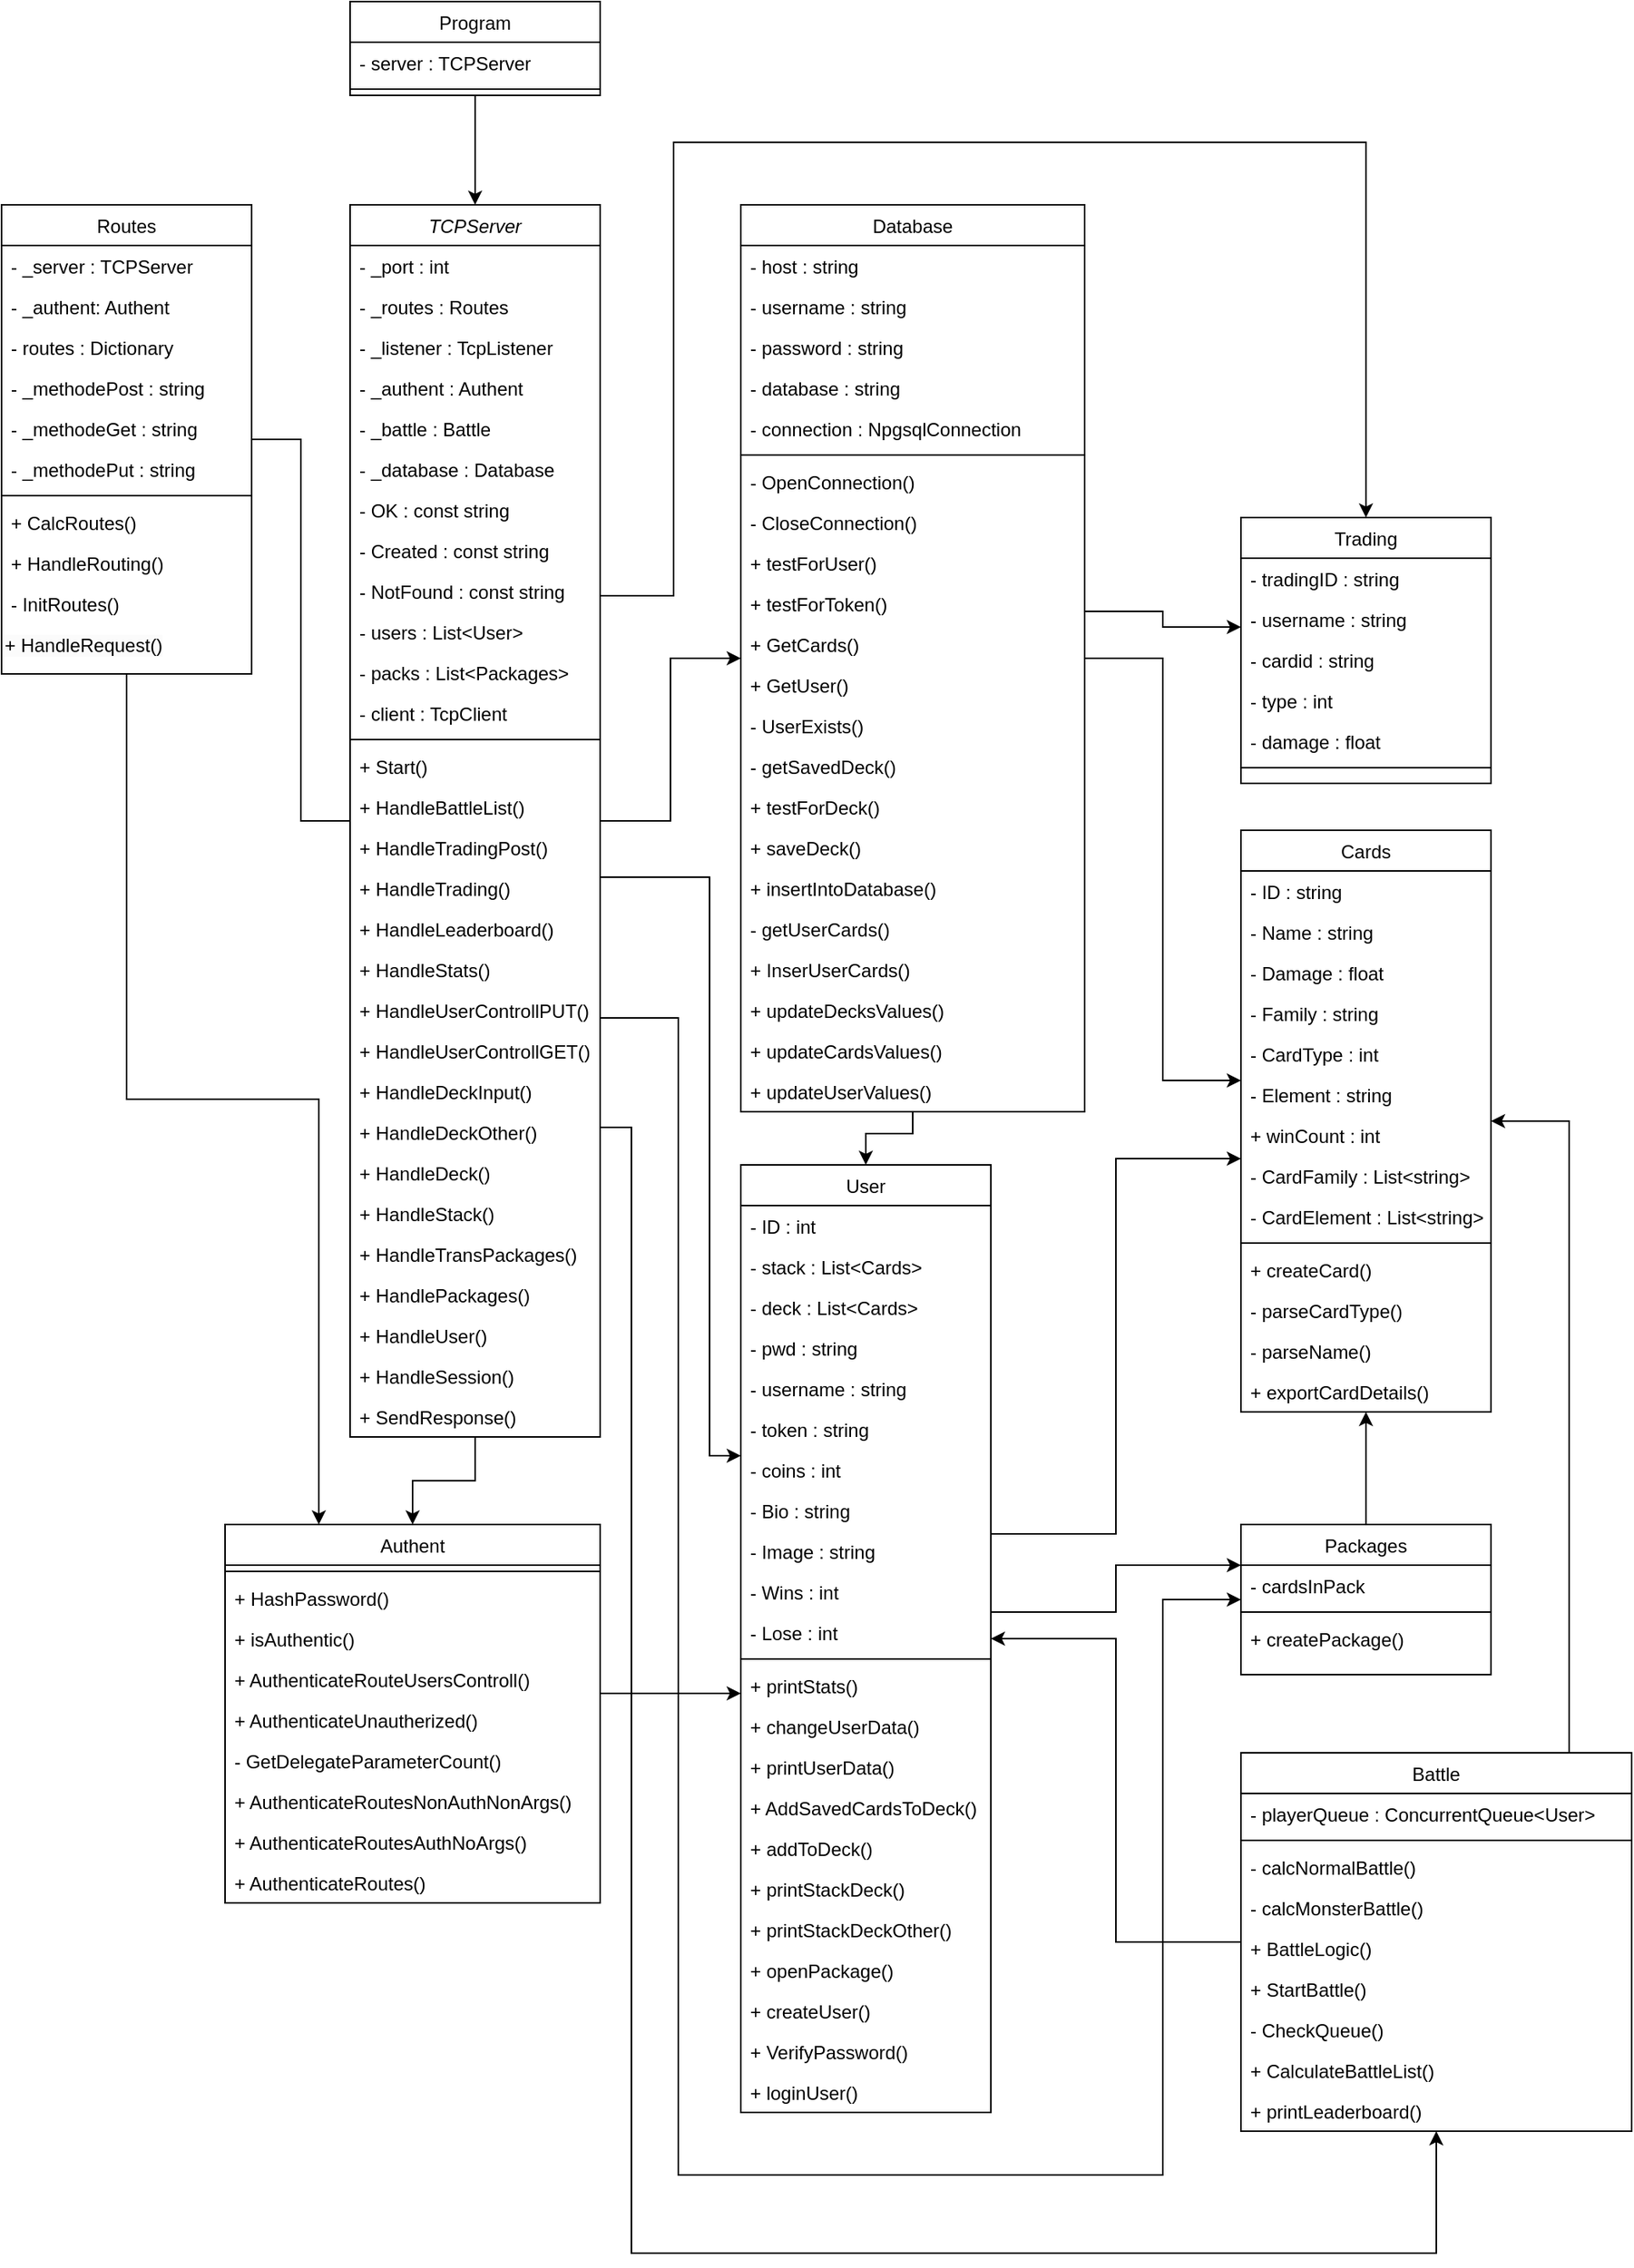 <mxfile version="26.0.2">
  <diagram id="C5RBs43oDa-KdzZeNtuy" name="Page-1">
    <mxGraphModel dx="3434" dy="2525" grid="1" gridSize="10" guides="1" tooltips="1" connect="1" arrows="1" fold="1" page="1" pageScale="1" pageWidth="827" pageHeight="1169" math="0" shadow="0">
      <root>
        <mxCell id="WIyWlLk6GJQsqaUBKTNV-0" />
        <mxCell id="WIyWlLk6GJQsqaUBKTNV-1" parent="WIyWlLk6GJQsqaUBKTNV-0" />
        <mxCell id="J3RrBeZ7_eBFPpMDahiW-67" style="edgeStyle=orthogonalEdgeStyle;rounded=0;orthogonalLoop=1;jettySize=auto;html=1;" parent="WIyWlLk6GJQsqaUBKTNV-1" source="zkfFHV4jXpPFQw0GAbJ--0" target="J3RrBeZ7_eBFPpMDahiW-22" edge="1">
          <mxGeometry relative="1" as="geometry" />
        </mxCell>
        <mxCell id="J3RrBeZ7_eBFPpMDahiW-125" style="edgeStyle=orthogonalEdgeStyle;rounded=0;orthogonalLoop=1;jettySize=auto;html=1;" parent="WIyWlLk6GJQsqaUBKTNV-1" source="zkfFHV4jXpPFQw0GAbJ--0" target="J3RrBeZ7_eBFPpMDahiW-115" edge="1">
          <mxGeometry relative="1" as="geometry">
            <Array as="points">
              <mxPoint x="-367" y="-490" />
              <mxPoint x="-367" y="250" />
              <mxPoint x="-57" y="250" />
              <mxPoint x="-57" y="-118" />
            </Array>
          </mxGeometry>
        </mxCell>
        <mxCell id="J3RrBeZ7_eBFPpMDahiW-143" style="edgeStyle=orthogonalEdgeStyle;rounded=0;orthogonalLoop=1;jettySize=auto;html=1;" parent="WIyWlLk6GJQsqaUBKTNV-1" source="zkfFHV4jXpPFQw0GAbJ--0" target="J3RrBeZ7_eBFPpMDahiW-127" edge="1">
          <mxGeometry relative="1" as="geometry">
            <Array as="points">
              <mxPoint x="-397" y="-420" />
              <mxPoint x="-397" y="300" />
              <mxPoint x="118" y="300" />
            </Array>
          </mxGeometry>
        </mxCell>
        <mxCell id="J3RrBeZ7_eBFPpMDahiW-154" style="edgeStyle=orthogonalEdgeStyle;rounded=0;orthogonalLoop=1;jettySize=auto;html=1;entryX=0.5;entryY=0;entryDx=0;entryDy=0;" parent="WIyWlLk6GJQsqaUBKTNV-1" source="zkfFHV4jXpPFQw0GAbJ--0" target="J3RrBeZ7_eBFPpMDahiW-144" edge="1">
          <mxGeometry relative="1" as="geometry" />
        </mxCell>
        <mxCell id="WHBdJiWYXZlNGAsGnoE_-18" style="edgeStyle=orthogonalEdgeStyle;rounded=0;orthogonalLoop=1;jettySize=auto;html=1;" edge="1" parent="WIyWlLk6GJQsqaUBKTNV-1" source="zkfFHV4jXpPFQw0GAbJ--0" target="WHBdJiWYXZlNGAsGnoE_-0">
          <mxGeometry relative="1" as="geometry">
            <Array as="points">
              <mxPoint x="-370" y="-760" />
              <mxPoint x="-370" y="-1050" />
              <mxPoint x="73" y="-1050" />
            </Array>
          </mxGeometry>
        </mxCell>
        <mxCell id="zkfFHV4jXpPFQw0GAbJ--0" value="TCPServer" style="swimlane;fontStyle=2;align=center;verticalAlign=top;childLayout=stackLayout;horizontal=1;startSize=26;horizontalStack=0;resizeParent=1;resizeLast=0;collapsible=1;marginBottom=0;rounded=0;shadow=0;strokeWidth=1;" parent="WIyWlLk6GJQsqaUBKTNV-1" vertex="1">
          <mxGeometry x="-577" y="-1010" width="160" height="788" as="geometry">
            <mxRectangle x="230" y="140" width="160" height="26" as="alternateBounds" />
          </mxGeometry>
        </mxCell>
        <mxCell id="zkfFHV4jXpPFQw0GAbJ--1" value="- _port : int" style="text;align=left;verticalAlign=top;spacingLeft=4;spacingRight=4;overflow=hidden;rotatable=0;points=[[0,0.5],[1,0.5]];portConstraint=eastwest;" parent="zkfFHV4jXpPFQw0GAbJ--0" vertex="1">
          <mxGeometry y="26" width="160" height="26" as="geometry" />
        </mxCell>
        <mxCell id="zkfFHV4jXpPFQw0GAbJ--2" value="- _routes : Routes" style="text;align=left;verticalAlign=top;spacingLeft=4;spacingRight=4;overflow=hidden;rotatable=0;points=[[0,0.5],[1,0.5]];portConstraint=eastwest;rounded=0;shadow=0;html=0;" parent="zkfFHV4jXpPFQw0GAbJ--0" vertex="1">
          <mxGeometry y="52" width="160" height="26" as="geometry" />
        </mxCell>
        <mxCell id="zkfFHV4jXpPFQw0GAbJ--3" value="- _listener : TcpListener" style="text;align=left;verticalAlign=top;spacingLeft=4;spacingRight=4;overflow=hidden;rotatable=0;points=[[0,0.5],[1,0.5]];portConstraint=eastwest;rounded=0;shadow=0;html=0;" parent="zkfFHV4jXpPFQw0GAbJ--0" vertex="1">
          <mxGeometry y="78" width="160" height="26" as="geometry" />
        </mxCell>
        <mxCell id="J3RrBeZ7_eBFPpMDahiW-0" value="- _authent : Authent" style="text;align=left;verticalAlign=top;spacingLeft=4;spacingRight=4;overflow=hidden;rotatable=0;points=[[0,0.5],[1,0.5]];portConstraint=eastwest;rounded=0;shadow=0;html=0;" parent="zkfFHV4jXpPFQw0GAbJ--0" vertex="1">
          <mxGeometry y="104" width="160" height="26" as="geometry" />
        </mxCell>
        <mxCell id="J3RrBeZ7_eBFPpMDahiW-2" value="- _battle : Battle" style="text;align=left;verticalAlign=top;spacingLeft=4;spacingRight=4;overflow=hidden;rotatable=0;points=[[0,0.5],[1,0.5]];portConstraint=eastwest;rounded=0;shadow=0;html=0;" parent="zkfFHV4jXpPFQw0GAbJ--0" vertex="1">
          <mxGeometry y="130" width="160" height="26" as="geometry" />
        </mxCell>
        <mxCell id="J3RrBeZ7_eBFPpMDahiW-1" value="- _database : Database" style="text;align=left;verticalAlign=top;spacingLeft=4;spacingRight=4;overflow=hidden;rotatable=0;points=[[0,0.5],[1,0.5]];portConstraint=eastwest;rounded=0;shadow=0;html=0;" parent="zkfFHV4jXpPFQw0GAbJ--0" vertex="1">
          <mxGeometry y="156" width="160" height="26" as="geometry" />
        </mxCell>
        <mxCell id="J3RrBeZ7_eBFPpMDahiW-5" value="- OK : const string" style="text;align=left;verticalAlign=top;spacingLeft=4;spacingRight=4;overflow=hidden;rotatable=0;points=[[0,0.5],[1,0.5]];portConstraint=eastwest;rounded=0;shadow=0;html=0;" parent="zkfFHV4jXpPFQw0GAbJ--0" vertex="1">
          <mxGeometry y="182" width="160" height="26" as="geometry" />
        </mxCell>
        <mxCell id="J3RrBeZ7_eBFPpMDahiW-4" value="- Created : const string" style="text;align=left;verticalAlign=top;spacingLeft=4;spacingRight=4;overflow=hidden;rotatable=0;points=[[0,0.5],[1,0.5]];portConstraint=eastwest;rounded=0;shadow=0;html=0;" parent="zkfFHV4jXpPFQw0GAbJ--0" vertex="1">
          <mxGeometry y="208" width="160" height="26" as="geometry" />
        </mxCell>
        <mxCell id="J3RrBeZ7_eBFPpMDahiW-77" value="- NotFound : const string" style="text;align=left;verticalAlign=top;spacingLeft=4;spacingRight=4;overflow=hidden;rotatable=0;points=[[0,0.5],[1,0.5]];portConstraint=eastwest;rounded=0;shadow=0;html=0;" parent="zkfFHV4jXpPFQw0GAbJ--0" vertex="1">
          <mxGeometry y="234" width="160" height="26" as="geometry" />
        </mxCell>
        <mxCell id="J3RrBeZ7_eBFPpMDahiW-78" value="- users : List&lt;User&gt;" style="text;align=left;verticalAlign=top;spacingLeft=4;spacingRight=4;overflow=hidden;rotatable=0;points=[[0,0.5],[1,0.5]];portConstraint=eastwest;rounded=0;shadow=0;html=0;" parent="zkfFHV4jXpPFQw0GAbJ--0" vertex="1">
          <mxGeometry y="260" width="160" height="26" as="geometry" />
        </mxCell>
        <mxCell id="J3RrBeZ7_eBFPpMDahiW-79" value="- packs : List&lt;Packages&gt; " style="text;align=left;verticalAlign=top;spacingLeft=4;spacingRight=4;overflow=hidden;rotatable=0;points=[[0,0.5],[1,0.5]];portConstraint=eastwest;rounded=0;shadow=0;html=0;" parent="zkfFHV4jXpPFQw0GAbJ--0" vertex="1">
          <mxGeometry y="286" width="160" height="26" as="geometry" />
        </mxCell>
        <mxCell id="J3RrBeZ7_eBFPpMDahiW-3" value="- client : TcpClient" style="text;align=left;verticalAlign=top;spacingLeft=4;spacingRight=4;overflow=hidden;rotatable=0;points=[[0,0.5],[1,0.5]];portConstraint=eastwest;rounded=0;shadow=0;html=0;" parent="zkfFHV4jXpPFQw0GAbJ--0" vertex="1">
          <mxGeometry y="312" width="160" height="26" as="geometry" />
        </mxCell>
        <mxCell id="zkfFHV4jXpPFQw0GAbJ--4" value="" style="line;html=1;strokeWidth=1;align=left;verticalAlign=middle;spacingTop=-1;spacingLeft=3;spacingRight=3;rotatable=0;labelPosition=right;points=[];portConstraint=eastwest;" parent="zkfFHV4jXpPFQw0GAbJ--0" vertex="1">
          <mxGeometry y="338" width="160" height="8" as="geometry" />
        </mxCell>
        <mxCell id="J3RrBeZ7_eBFPpMDahiW-12" value="+ Start()" style="text;align=left;verticalAlign=top;spacingLeft=4;spacingRight=4;overflow=hidden;rotatable=0;points=[[0,0.5],[1,0.5]];portConstraint=eastwest;" parent="zkfFHV4jXpPFQw0GAbJ--0" vertex="1">
          <mxGeometry y="346" width="160" height="26" as="geometry" />
        </mxCell>
        <mxCell id="J3RrBeZ7_eBFPpMDahiW-11" value="+ HandleBattleList()" style="text;align=left;verticalAlign=top;spacingLeft=4;spacingRight=4;overflow=hidden;rotatable=0;points=[[0,0.5],[1,0.5]];portConstraint=eastwest;" parent="zkfFHV4jXpPFQw0GAbJ--0" vertex="1">
          <mxGeometry y="372" width="160" height="26" as="geometry" />
        </mxCell>
        <mxCell id="J3RrBeZ7_eBFPpMDahiW-10" value="+ HandleTradingPost()" style="text;align=left;verticalAlign=top;spacingLeft=4;spacingRight=4;overflow=hidden;rotatable=0;points=[[0,0.5],[1,0.5]];portConstraint=eastwest;" parent="zkfFHV4jXpPFQw0GAbJ--0" vertex="1">
          <mxGeometry y="398" width="160" height="26" as="geometry" />
        </mxCell>
        <mxCell id="J3RrBeZ7_eBFPpMDahiW-9" value="+ HandleTrading()" style="text;align=left;verticalAlign=top;spacingLeft=4;spacingRight=4;overflow=hidden;rotatable=0;points=[[0,0.5],[1,0.5]];portConstraint=eastwest;" parent="zkfFHV4jXpPFQw0GAbJ--0" vertex="1">
          <mxGeometry y="424" width="160" height="26" as="geometry" />
        </mxCell>
        <mxCell id="J3RrBeZ7_eBFPpMDahiW-8" value="+ HandleLeaderboard()" style="text;align=left;verticalAlign=top;spacingLeft=4;spacingRight=4;overflow=hidden;rotatable=0;points=[[0,0.5],[1,0.5]];portConstraint=eastwest;" parent="zkfFHV4jXpPFQw0GAbJ--0" vertex="1">
          <mxGeometry y="450" width="160" height="26" as="geometry" />
        </mxCell>
        <mxCell id="J3RrBeZ7_eBFPpMDahiW-7" value="+ HandleStats()" style="text;align=left;verticalAlign=top;spacingLeft=4;spacingRight=4;overflow=hidden;rotatable=0;points=[[0,0.5],[1,0.5]];portConstraint=eastwest;" parent="zkfFHV4jXpPFQw0GAbJ--0" vertex="1">
          <mxGeometry y="476" width="160" height="26" as="geometry" />
        </mxCell>
        <mxCell id="J3RrBeZ7_eBFPpMDahiW-6" value="+ HandleUserControllPUT()" style="text;align=left;verticalAlign=top;spacingLeft=4;spacingRight=4;overflow=hidden;rotatable=0;points=[[0,0.5],[1,0.5]];portConstraint=eastwest;" parent="zkfFHV4jXpPFQw0GAbJ--0" vertex="1">
          <mxGeometry y="502" width="160" height="26" as="geometry" />
        </mxCell>
        <mxCell id="zkfFHV4jXpPFQw0GAbJ--5" value="+ HandleUserControllGET()" style="text;align=left;verticalAlign=top;spacingLeft=4;spacingRight=4;overflow=hidden;rotatable=0;points=[[0,0.5],[1,0.5]];portConstraint=eastwest;" parent="zkfFHV4jXpPFQw0GAbJ--0" vertex="1">
          <mxGeometry y="528" width="160" height="26" as="geometry" />
        </mxCell>
        <mxCell id="J3RrBeZ7_eBFPpMDahiW-20" value="+ HandleDeckInput()" style="text;align=left;verticalAlign=top;spacingLeft=4;spacingRight=4;overflow=hidden;rotatable=0;points=[[0,0.5],[1,0.5]];portConstraint=eastwest;" parent="zkfFHV4jXpPFQw0GAbJ--0" vertex="1">
          <mxGeometry y="554" width="160" height="26" as="geometry" />
        </mxCell>
        <mxCell id="J3RrBeZ7_eBFPpMDahiW-19" value="+ HandleDeckOther()" style="text;align=left;verticalAlign=top;spacingLeft=4;spacingRight=4;overflow=hidden;rotatable=0;points=[[0,0.5],[1,0.5]];portConstraint=eastwest;" parent="zkfFHV4jXpPFQw0GAbJ--0" vertex="1">
          <mxGeometry y="580" width="160" height="26" as="geometry" />
        </mxCell>
        <mxCell id="J3RrBeZ7_eBFPpMDahiW-18" value="+ HandleDeck()" style="text;align=left;verticalAlign=top;spacingLeft=4;spacingRight=4;overflow=hidden;rotatable=0;points=[[0,0.5],[1,0.5]];portConstraint=eastwest;" parent="zkfFHV4jXpPFQw0GAbJ--0" vertex="1">
          <mxGeometry y="606" width="160" height="26" as="geometry" />
        </mxCell>
        <mxCell id="J3RrBeZ7_eBFPpMDahiW-17" value="+ HandleStack()" style="text;align=left;verticalAlign=top;spacingLeft=4;spacingRight=4;overflow=hidden;rotatable=0;points=[[0,0.5],[1,0.5]];portConstraint=eastwest;" parent="zkfFHV4jXpPFQw0GAbJ--0" vertex="1">
          <mxGeometry y="632" width="160" height="26" as="geometry" />
        </mxCell>
        <mxCell id="J3RrBeZ7_eBFPpMDahiW-16" value="+ HandleTransPackages()" style="text;align=left;verticalAlign=top;spacingLeft=4;spacingRight=4;overflow=hidden;rotatable=0;points=[[0,0.5],[1,0.5]];portConstraint=eastwest;" parent="zkfFHV4jXpPFQw0GAbJ--0" vertex="1">
          <mxGeometry y="658" width="160" height="26" as="geometry" />
        </mxCell>
        <mxCell id="J3RrBeZ7_eBFPpMDahiW-15" value="+ HandlePackages()" style="text;align=left;verticalAlign=top;spacingLeft=4;spacingRight=4;overflow=hidden;rotatable=0;points=[[0,0.5],[1,0.5]];portConstraint=eastwest;" parent="zkfFHV4jXpPFQw0GAbJ--0" vertex="1">
          <mxGeometry y="684" width="160" height="26" as="geometry" />
        </mxCell>
        <mxCell id="J3RrBeZ7_eBFPpMDahiW-14" value="+ HandleUser()" style="text;align=left;verticalAlign=top;spacingLeft=4;spacingRight=4;overflow=hidden;rotatable=0;points=[[0,0.5],[1,0.5]];portConstraint=eastwest;" parent="zkfFHV4jXpPFQw0GAbJ--0" vertex="1">
          <mxGeometry y="710" width="160" height="26" as="geometry" />
        </mxCell>
        <mxCell id="J3RrBeZ7_eBFPpMDahiW-21" value="+ HandleSession()" style="text;align=left;verticalAlign=top;spacingLeft=4;spacingRight=4;overflow=hidden;rotatable=0;points=[[0,0.5],[1,0.5]];portConstraint=eastwest;" parent="zkfFHV4jXpPFQw0GAbJ--0" vertex="1">
          <mxGeometry y="736" width="160" height="26" as="geometry" />
        </mxCell>
        <mxCell id="J3RrBeZ7_eBFPpMDahiW-13" value="+ SendResponse()" style="text;align=left;verticalAlign=top;spacingLeft=4;spacingRight=4;overflow=hidden;rotatable=0;points=[[0,0.5],[1,0.5]];portConstraint=eastwest;" parent="zkfFHV4jXpPFQw0GAbJ--0" vertex="1">
          <mxGeometry y="762" width="160" height="26" as="geometry" />
        </mxCell>
        <mxCell id="J3RrBeZ7_eBFPpMDahiW-178" style="edgeStyle=orthogonalEdgeStyle;rounded=0;orthogonalLoop=1;jettySize=auto;html=1;entryX=0.5;entryY=0;entryDx=0;entryDy=0;" parent="WIyWlLk6GJQsqaUBKTNV-1" source="zkfFHV4jXpPFQw0GAbJ--17" target="zkfFHV4jXpPFQw0GAbJ--0" edge="1">
          <mxGeometry relative="1" as="geometry" />
        </mxCell>
        <mxCell id="zkfFHV4jXpPFQw0GAbJ--17" value="Program" style="swimlane;fontStyle=0;align=center;verticalAlign=top;childLayout=stackLayout;horizontal=1;startSize=26;horizontalStack=0;resizeParent=1;resizeLast=0;collapsible=1;marginBottom=0;rounded=0;shadow=0;strokeWidth=1;" parent="WIyWlLk6GJQsqaUBKTNV-1" vertex="1">
          <mxGeometry x="-577" y="-1140" width="160" height="60" as="geometry">
            <mxRectangle x="550" y="140" width="160" height="26" as="alternateBounds" />
          </mxGeometry>
        </mxCell>
        <mxCell id="zkfFHV4jXpPFQw0GAbJ--21" value="- server : TCPServer" style="text;align=left;verticalAlign=top;spacingLeft=4;spacingRight=4;overflow=hidden;rotatable=0;points=[[0,0.5],[1,0.5]];portConstraint=eastwest;rounded=0;shadow=0;html=0;" parent="zkfFHV4jXpPFQw0GAbJ--17" vertex="1">
          <mxGeometry y="26" width="160" height="26" as="geometry" />
        </mxCell>
        <mxCell id="zkfFHV4jXpPFQw0GAbJ--23" value="" style="line;html=1;strokeWidth=1;align=left;verticalAlign=middle;spacingTop=-1;spacingLeft=3;spacingRight=3;rotatable=0;labelPosition=right;points=[];portConstraint=eastwest;" parent="zkfFHV4jXpPFQw0GAbJ--17" vertex="1">
          <mxGeometry y="52" width="160" height="8" as="geometry" />
        </mxCell>
        <mxCell id="J3RrBeZ7_eBFPpMDahiW-113" style="edgeStyle=orthogonalEdgeStyle;rounded=0;orthogonalLoop=1;jettySize=auto;html=1;" parent="WIyWlLk6GJQsqaUBKTNV-1" source="J3RrBeZ7_eBFPpMDahiW-22" target="J3RrBeZ7_eBFPpMDahiW-98" edge="1">
          <mxGeometry relative="1" as="geometry">
            <Array as="points">
              <mxPoint x="-57" y="-720" />
              <mxPoint x="-57" y="-450" />
            </Array>
          </mxGeometry>
        </mxCell>
        <mxCell id="WHBdJiWYXZlNGAsGnoE_-17" style="edgeStyle=orthogonalEdgeStyle;rounded=0;orthogonalLoop=1;jettySize=auto;html=1;" edge="1" parent="WIyWlLk6GJQsqaUBKTNV-1" source="J3RrBeZ7_eBFPpMDahiW-22" target="WHBdJiWYXZlNGAsGnoE_-0">
          <mxGeometry relative="1" as="geometry">
            <Array as="points">
              <mxPoint x="-57" y="-750" />
              <mxPoint x="-57" y="-740" />
            </Array>
          </mxGeometry>
        </mxCell>
        <mxCell id="J3RrBeZ7_eBFPpMDahiW-22" value="Database" style="swimlane;fontStyle=0;align=center;verticalAlign=top;childLayout=stackLayout;horizontal=1;startSize=26;horizontalStack=0;resizeParent=1;resizeLast=0;collapsible=1;marginBottom=0;rounded=0;shadow=0;strokeWidth=1;" parent="WIyWlLk6GJQsqaUBKTNV-1" vertex="1">
          <mxGeometry x="-327" y="-1010" width="220" height="580" as="geometry">
            <mxRectangle x="550" y="140" width="160" height="26" as="alternateBounds" />
          </mxGeometry>
        </mxCell>
        <mxCell id="J3RrBeZ7_eBFPpMDahiW-23" value="- host : string" style="text;align=left;verticalAlign=top;spacingLeft=4;spacingRight=4;overflow=hidden;rotatable=0;points=[[0,0.5],[1,0.5]];portConstraint=eastwest;" parent="J3RrBeZ7_eBFPpMDahiW-22" vertex="1">
          <mxGeometry y="26" width="220" height="26" as="geometry" />
        </mxCell>
        <mxCell id="J3RrBeZ7_eBFPpMDahiW-24" value="- username : string" style="text;align=left;verticalAlign=top;spacingLeft=4;spacingRight=4;overflow=hidden;rotatable=0;points=[[0,0.5],[1,0.5]];portConstraint=eastwest;rounded=0;shadow=0;html=0;" parent="J3RrBeZ7_eBFPpMDahiW-22" vertex="1">
          <mxGeometry y="52" width="220" height="26" as="geometry" />
        </mxCell>
        <mxCell id="J3RrBeZ7_eBFPpMDahiW-25" value="- password : string" style="text;align=left;verticalAlign=top;spacingLeft=4;spacingRight=4;overflow=hidden;rotatable=0;points=[[0,0.5],[1,0.5]];portConstraint=eastwest;rounded=0;shadow=0;html=0;" parent="J3RrBeZ7_eBFPpMDahiW-22" vertex="1">
          <mxGeometry y="78" width="220" height="26" as="geometry" />
        </mxCell>
        <mxCell id="J3RrBeZ7_eBFPpMDahiW-26" value="- database : string" style="text;align=left;verticalAlign=top;spacingLeft=4;spacingRight=4;overflow=hidden;rotatable=0;points=[[0,0.5],[1,0.5]];portConstraint=eastwest;rounded=0;shadow=0;html=0;" parent="J3RrBeZ7_eBFPpMDahiW-22" vertex="1">
          <mxGeometry y="104" width="220" height="26" as="geometry" />
        </mxCell>
        <mxCell id="J3RrBeZ7_eBFPpMDahiW-27" value="- connection : NpgsqlConnection" style="text;align=left;verticalAlign=top;spacingLeft=4;spacingRight=4;overflow=hidden;rotatable=0;points=[[0,0.5],[1,0.5]];portConstraint=eastwest;rounded=0;shadow=0;html=0;" parent="J3RrBeZ7_eBFPpMDahiW-22" vertex="1">
          <mxGeometry y="130" width="220" height="26" as="geometry" />
        </mxCell>
        <mxCell id="J3RrBeZ7_eBFPpMDahiW-28" value="" style="line;html=1;strokeWidth=1;align=left;verticalAlign=middle;spacingTop=-1;spacingLeft=3;spacingRight=3;rotatable=0;labelPosition=right;points=[];portConstraint=eastwest;" parent="J3RrBeZ7_eBFPpMDahiW-22" vertex="1">
          <mxGeometry y="156" width="220" height="8" as="geometry" />
        </mxCell>
        <mxCell id="J3RrBeZ7_eBFPpMDahiW-29" value="- OpenConnection()" style="text;align=left;verticalAlign=top;spacingLeft=4;spacingRight=4;overflow=hidden;rotatable=0;points=[[0,0.5],[1,0.5]];portConstraint=eastwest;" parent="J3RrBeZ7_eBFPpMDahiW-22" vertex="1">
          <mxGeometry y="164" width="220" height="26" as="geometry" />
        </mxCell>
        <mxCell id="J3RrBeZ7_eBFPpMDahiW-33" value="- CloseConnection()" style="text;align=left;verticalAlign=top;spacingLeft=4;spacingRight=4;overflow=hidden;rotatable=0;points=[[0,0.5],[1,0.5]];portConstraint=eastwest;" parent="J3RrBeZ7_eBFPpMDahiW-22" vertex="1">
          <mxGeometry y="190" width="220" height="26" as="geometry" />
        </mxCell>
        <mxCell id="J3RrBeZ7_eBFPpMDahiW-32" value="+ testForUser()" style="text;align=left;verticalAlign=top;spacingLeft=4;spacingRight=4;overflow=hidden;rotatable=0;points=[[0,0.5],[1,0.5]];portConstraint=eastwest;" parent="J3RrBeZ7_eBFPpMDahiW-22" vertex="1">
          <mxGeometry y="216" width="220" height="26" as="geometry" />
        </mxCell>
        <mxCell id="J3RrBeZ7_eBFPpMDahiW-35" value="+ testForToken()" style="text;align=left;verticalAlign=top;spacingLeft=4;spacingRight=4;overflow=hidden;rotatable=0;points=[[0,0.5],[1,0.5]];portConstraint=eastwest;" parent="J3RrBeZ7_eBFPpMDahiW-22" vertex="1">
          <mxGeometry y="242" width="220" height="26" as="geometry" />
        </mxCell>
        <mxCell id="J3RrBeZ7_eBFPpMDahiW-34" value="+ GetCards()" style="text;align=left;verticalAlign=top;spacingLeft=4;spacingRight=4;overflow=hidden;rotatable=0;points=[[0,0.5],[1,0.5]];portConstraint=eastwest;" parent="J3RrBeZ7_eBFPpMDahiW-22" vertex="1">
          <mxGeometry y="268" width="220" height="26" as="geometry" />
        </mxCell>
        <mxCell id="J3RrBeZ7_eBFPpMDahiW-37" value="+ GetUser()" style="text;align=left;verticalAlign=top;spacingLeft=4;spacingRight=4;overflow=hidden;rotatable=0;points=[[0,0.5],[1,0.5]];portConstraint=eastwest;" parent="J3RrBeZ7_eBFPpMDahiW-22" vertex="1">
          <mxGeometry y="294" width="220" height="26" as="geometry" />
        </mxCell>
        <mxCell id="J3RrBeZ7_eBFPpMDahiW-36" value="- UserExists()" style="text;align=left;verticalAlign=top;spacingLeft=4;spacingRight=4;overflow=hidden;rotatable=0;points=[[0,0.5],[1,0.5]];portConstraint=eastwest;" parent="J3RrBeZ7_eBFPpMDahiW-22" vertex="1">
          <mxGeometry y="320" width="220" height="26" as="geometry" />
        </mxCell>
        <mxCell id="J3RrBeZ7_eBFPpMDahiW-39" value="- getSavedDeck()" style="text;align=left;verticalAlign=top;spacingLeft=4;spacingRight=4;overflow=hidden;rotatable=0;points=[[0,0.5],[1,0.5]];portConstraint=eastwest;" parent="J3RrBeZ7_eBFPpMDahiW-22" vertex="1">
          <mxGeometry y="346" width="220" height="26" as="geometry" />
        </mxCell>
        <mxCell id="J3RrBeZ7_eBFPpMDahiW-38" value="+ testForDeck()" style="text;align=left;verticalAlign=top;spacingLeft=4;spacingRight=4;overflow=hidden;rotatable=0;points=[[0,0.5],[1,0.5]];portConstraint=eastwest;" parent="J3RrBeZ7_eBFPpMDahiW-22" vertex="1">
          <mxGeometry y="372" width="220" height="26" as="geometry" />
        </mxCell>
        <mxCell id="J3RrBeZ7_eBFPpMDahiW-41" value="+ saveDeck()" style="text;align=left;verticalAlign=top;spacingLeft=4;spacingRight=4;overflow=hidden;rotatable=0;points=[[0,0.5],[1,0.5]];portConstraint=eastwest;" parent="J3RrBeZ7_eBFPpMDahiW-22" vertex="1">
          <mxGeometry y="398" width="220" height="26" as="geometry" />
        </mxCell>
        <mxCell id="J3RrBeZ7_eBFPpMDahiW-40" value="+ insertIntoDatabase()" style="text;align=left;verticalAlign=top;spacingLeft=4;spacingRight=4;overflow=hidden;rotatable=0;points=[[0,0.5],[1,0.5]];portConstraint=eastwest;" parent="J3RrBeZ7_eBFPpMDahiW-22" vertex="1">
          <mxGeometry y="424" width="220" height="26" as="geometry" />
        </mxCell>
        <mxCell id="J3RrBeZ7_eBFPpMDahiW-43" value="- getUserCards()" style="text;align=left;verticalAlign=top;spacingLeft=4;spacingRight=4;overflow=hidden;rotatable=0;points=[[0,0.5],[1,0.5]];portConstraint=eastwest;" parent="J3RrBeZ7_eBFPpMDahiW-22" vertex="1">
          <mxGeometry y="450" width="220" height="26" as="geometry" />
        </mxCell>
        <mxCell id="J3RrBeZ7_eBFPpMDahiW-42" value="+ InserUserCards()" style="text;align=left;verticalAlign=top;spacingLeft=4;spacingRight=4;overflow=hidden;rotatable=0;points=[[0,0.5],[1,0.5]];portConstraint=eastwest;" parent="J3RrBeZ7_eBFPpMDahiW-22" vertex="1">
          <mxGeometry y="476" width="220" height="26" as="geometry" />
        </mxCell>
        <mxCell id="J3RrBeZ7_eBFPpMDahiW-65" value="+ updateDecksValues()" style="text;align=left;verticalAlign=top;spacingLeft=4;spacingRight=4;overflow=hidden;rotatable=0;points=[[0,0.5],[1,0.5]];portConstraint=eastwest;" parent="J3RrBeZ7_eBFPpMDahiW-22" vertex="1">
          <mxGeometry y="502" width="220" height="26" as="geometry" />
        </mxCell>
        <mxCell id="J3RrBeZ7_eBFPpMDahiW-66" value="+ updateCardsValues()" style="text;align=left;verticalAlign=top;spacingLeft=4;spacingRight=4;overflow=hidden;rotatable=0;points=[[0,0.5],[1,0.5]];portConstraint=eastwest;" parent="J3RrBeZ7_eBFPpMDahiW-22" vertex="1">
          <mxGeometry y="528" width="220" height="26" as="geometry" />
        </mxCell>
        <mxCell id="J3RrBeZ7_eBFPpMDahiW-30" value="+ updateUserValues()" style="text;align=left;verticalAlign=top;spacingLeft=4;spacingRight=4;overflow=hidden;rotatable=0;points=[[0,0.5],[1,0.5]];portConstraint=eastwest;" parent="J3RrBeZ7_eBFPpMDahiW-22" vertex="1">
          <mxGeometry y="554" width="220" height="26" as="geometry" />
        </mxCell>
        <mxCell id="J3RrBeZ7_eBFPpMDahiW-87" style="edgeStyle=orthogonalEdgeStyle;rounded=0;orthogonalLoop=1;jettySize=auto;html=1;startArrow=classic;startFill=1;endArrow=none;endFill=0;" parent="WIyWlLk6GJQsqaUBKTNV-1" source="J3RrBeZ7_eBFPpMDahiW-68" target="J3RrBeZ7_eBFPpMDahiW-22" edge="1">
          <mxGeometry relative="1" as="geometry" />
        </mxCell>
        <mxCell id="J3RrBeZ7_eBFPpMDahiW-88" style="edgeStyle=orthogonalEdgeStyle;rounded=0;orthogonalLoop=1;jettySize=auto;html=1;endArrow=none;endFill=0;startArrow=classic;startFill=1;" parent="WIyWlLk6GJQsqaUBKTNV-1" source="J3RrBeZ7_eBFPpMDahiW-68" target="zkfFHV4jXpPFQw0GAbJ--0" edge="1">
          <mxGeometry relative="1" as="geometry">
            <Array as="points">
              <mxPoint x="-347" y="-210" />
              <mxPoint x="-347" y="-580" />
            </Array>
          </mxGeometry>
        </mxCell>
        <mxCell id="J3RrBeZ7_eBFPpMDahiW-114" style="edgeStyle=orthogonalEdgeStyle;rounded=0;orthogonalLoop=1;jettySize=auto;html=1;" parent="WIyWlLk6GJQsqaUBKTNV-1" source="J3RrBeZ7_eBFPpMDahiW-68" target="J3RrBeZ7_eBFPpMDahiW-98" edge="1">
          <mxGeometry relative="1" as="geometry">
            <Array as="points">
              <mxPoint x="-87" y="-160" />
              <mxPoint x="-87" y="-400" />
            </Array>
          </mxGeometry>
        </mxCell>
        <mxCell id="J3RrBeZ7_eBFPpMDahiW-126" style="edgeStyle=orthogonalEdgeStyle;rounded=0;orthogonalLoop=1;jettySize=auto;html=1;" parent="WIyWlLk6GJQsqaUBKTNV-1" source="J3RrBeZ7_eBFPpMDahiW-68" target="J3RrBeZ7_eBFPpMDahiW-115" edge="1">
          <mxGeometry relative="1" as="geometry">
            <Array as="points">
              <mxPoint x="-87" y="-110" />
              <mxPoint x="-87" y="-140" />
            </Array>
          </mxGeometry>
        </mxCell>
        <mxCell id="J3RrBeZ7_eBFPpMDahiW-141" style="edgeStyle=orthogonalEdgeStyle;rounded=0;orthogonalLoop=1;jettySize=auto;html=1;endArrow=none;endFill=0;startArrow=classic;startFill=1;" parent="WIyWlLk6GJQsqaUBKTNV-1" source="J3RrBeZ7_eBFPpMDahiW-68" target="J3RrBeZ7_eBFPpMDahiW-127" edge="1">
          <mxGeometry relative="1" as="geometry" />
        </mxCell>
        <mxCell id="J3RrBeZ7_eBFPpMDahiW-68" value="User" style="swimlane;fontStyle=0;align=center;verticalAlign=top;childLayout=stackLayout;horizontal=1;startSize=26;horizontalStack=0;resizeParent=1;resizeLast=0;collapsible=1;marginBottom=0;rounded=0;shadow=0;strokeWidth=1;" parent="WIyWlLk6GJQsqaUBKTNV-1" vertex="1">
          <mxGeometry x="-327" y="-396" width="160" height="606" as="geometry">
            <mxRectangle x="550" y="140" width="160" height="26" as="alternateBounds" />
          </mxGeometry>
        </mxCell>
        <mxCell id="J3RrBeZ7_eBFPpMDahiW-69" value="- ID : int " style="text;align=left;verticalAlign=top;spacingLeft=4;spacingRight=4;overflow=hidden;rotatable=0;points=[[0,0.5],[1,0.5]];portConstraint=eastwest;" parent="J3RrBeZ7_eBFPpMDahiW-68" vertex="1">
          <mxGeometry y="26" width="160" height="26" as="geometry" />
        </mxCell>
        <mxCell id="J3RrBeZ7_eBFPpMDahiW-70" value="- stack : List&lt;Cards&gt;" style="text;align=left;verticalAlign=top;spacingLeft=4;spacingRight=4;overflow=hidden;rotatable=0;points=[[0,0.5],[1,0.5]];portConstraint=eastwest;rounded=0;shadow=0;html=0;" parent="J3RrBeZ7_eBFPpMDahiW-68" vertex="1">
          <mxGeometry y="52" width="160" height="26" as="geometry" />
        </mxCell>
        <mxCell id="J3RrBeZ7_eBFPpMDahiW-71" value="- deck : List&lt;Cards&gt;" style="text;align=left;verticalAlign=top;spacingLeft=4;spacingRight=4;overflow=hidden;rotatable=0;points=[[0,0.5],[1,0.5]];portConstraint=eastwest;rounded=0;shadow=0;html=0;" parent="J3RrBeZ7_eBFPpMDahiW-68" vertex="1">
          <mxGeometry y="78" width="160" height="26" as="geometry" />
        </mxCell>
        <mxCell id="J3RrBeZ7_eBFPpMDahiW-72" value="- pwd : string" style="text;align=left;verticalAlign=top;spacingLeft=4;spacingRight=4;overflow=hidden;rotatable=0;points=[[0,0.5],[1,0.5]];portConstraint=eastwest;rounded=0;shadow=0;html=0;" parent="J3RrBeZ7_eBFPpMDahiW-68" vertex="1">
          <mxGeometry y="104" width="160" height="26" as="geometry" />
        </mxCell>
        <mxCell id="J3RrBeZ7_eBFPpMDahiW-81" value="- username : string" style="text;align=left;verticalAlign=top;spacingLeft=4;spacingRight=4;overflow=hidden;rotatable=0;points=[[0,0.5],[1,0.5]];portConstraint=eastwest;rounded=0;shadow=0;html=0;" parent="J3RrBeZ7_eBFPpMDahiW-68" vertex="1">
          <mxGeometry y="130" width="160" height="26" as="geometry" />
        </mxCell>
        <mxCell id="J3RrBeZ7_eBFPpMDahiW-80" value="- token : string" style="text;align=left;verticalAlign=top;spacingLeft=4;spacingRight=4;overflow=hidden;rotatable=0;points=[[0,0.5],[1,0.5]];portConstraint=eastwest;rounded=0;shadow=0;html=0;" parent="J3RrBeZ7_eBFPpMDahiW-68" vertex="1">
          <mxGeometry y="156" width="160" height="26" as="geometry" />
        </mxCell>
        <mxCell id="J3RrBeZ7_eBFPpMDahiW-83" value="- coins : int" style="text;align=left;verticalAlign=top;spacingLeft=4;spacingRight=4;overflow=hidden;rotatable=0;points=[[0,0.5],[1,0.5]];portConstraint=eastwest;rounded=0;shadow=0;html=0;" parent="J3RrBeZ7_eBFPpMDahiW-68" vertex="1">
          <mxGeometry y="182" width="160" height="26" as="geometry" />
        </mxCell>
        <mxCell id="J3RrBeZ7_eBFPpMDahiW-82" value="- Bio : string" style="text;align=left;verticalAlign=top;spacingLeft=4;spacingRight=4;overflow=hidden;rotatable=0;points=[[0,0.5],[1,0.5]];portConstraint=eastwest;rounded=0;shadow=0;html=0;" parent="J3RrBeZ7_eBFPpMDahiW-68" vertex="1">
          <mxGeometry y="208" width="160" height="26" as="geometry" />
        </mxCell>
        <mxCell id="J3RrBeZ7_eBFPpMDahiW-85" value="- Image : string" style="text;align=left;verticalAlign=top;spacingLeft=4;spacingRight=4;overflow=hidden;rotatable=0;points=[[0,0.5],[1,0.5]];portConstraint=eastwest;rounded=0;shadow=0;html=0;" parent="J3RrBeZ7_eBFPpMDahiW-68" vertex="1">
          <mxGeometry y="234" width="160" height="26" as="geometry" />
        </mxCell>
        <mxCell id="J3RrBeZ7_eBFPpMDahiW-84" value="- Wins : int" style="text;align=left;verticalAlign=top;spacingLeft=4;spacingRight=4;overflow=hidden;rotatable=0;points=[[0,0.5],[1,0.5]];portConstraint=eastwest;rounded=0;shadow=0;html=0;" parent="J3RrBeZ7_eBFPpMDahiW-68" vertex="1">
          <mxGeometry y="260" width="160" height="26" as="geometry" />
        </mxCell>
        <mxCell id="J3RrBeZ7_eBFPpMDahiW-73" value="- Lose : int" style="text;align=left;verticalAlign=top;spacingLeft=4;spacingRight=4;overflow=hidden;rotatable=0;points=[[0,0.5],[1,0.5]];portConstraint=eastwest;rounded=0;shadow=0;html=0;" parent="J3RrBeZ7_eBFPpMDahiW-68" vertex="1">
          <mxGeometry y="286" width="160" height="26" as="geometry" />
        </mxCell>
        <mxCell id="J3RrBeZ7_eBFPpMDahiW-74" value="" style="line;html=1;strokeWidth=1;align=left;verticalAlign=middle;spacingTop=-1;spacingLeft=3;spacingRight=3;rotatable=0;labelPosition=right;points=[];portConstraint=eastwest;" parent="J3RrBeZ7_eBFPpMDahiW-68" vertex="1">
          <mxGeometry y="312" width="160" height="8" as="geometry" />
        </mxCell>
        <mxCell id="J3RrBeZ7_eBFPpMDahiW-75" value="+ printStats()" style="text;align=left;verticalAlign=top;spacingLeft=4;spacingRight=4;overflow=hidden;rotatable=0;points=[[0,0.5],[1,0.5]];portConstraint=eastwest;" parent="J3RrBeZ7_eBFPpMDahiW-68" vertex="1">
          <mxGeometry y="320" width="160" height="26" as="geometry" />
        </mxCell>
        <mxCell id="J3RrBeZ7_eBFPpMDahiW-90" value="+ changeUserData()" style="text;align=left;verticalAlign=top;spacingLeft=4;spacingRight=4;overflow=hidden;rotatable=0;points=[[0,0.5],[1,0.5]];portConstraint=eastwest;" parent="J3RrBeZ7_eBFPpMDahiW-68" vertex="1">
          <mxGeometry y="346" width="160" height="26" as="geometry" />
        </mxCell>
        <mxCell id="J3RrBeZ7_eBFPpMDahiW-89" value="+ printUserData()" style="text;align=left;verticalAlign=top;spacingLeft=4;spacingRight=4;overflow=hidden;rotatable=0;points=[[0,0.5],[1,0.5]];portConstraint=eastwest;" parent="J3RrBeZ7_eBFPpMDahiW-68" vertex="1">
          <mxGeometry y="372" width="160" height="26" as="geometry" />
        </mxCell>
        <mxCell id="J3RrBeZ7_eBFPpMDahiW-93" value="+ AddSavedCardsToDeck()" style="text;align=left;verticalAlign=top;spacingLeft=4;spacingRight=4;overflow=hidden;rotatable=0;points=[[0,0.5],[1,0.5]];portConstraint=eastwest;" parent="J3RrBeZ7_eBFPpMDahiW-68" vertex="1">
          <mxGeometry y="398" width="160" height="26" as="geometry" />
        </mxCell>
        <mxCell id="J3RrBeZ7_eBFPpMDahiW-92" value="+ addToDeck()" style="text;align=left;verticalAlign=top;spacingLeft=4;spacingRight=4;overflow=hidden;rotatable=0;points=[[0,0.5],[1,0.5]];portConstraint=eastwest;" parent="J3RrBeZ7_eBFPpMDahiW-68" vertex="1">
          <mxGeometry y="424" width="160" height="26" as="geometry" />
        </mxCell>
        <mxCell id="J3RrBeZ7_eBFPpMDahiW-76" value="+ printStackDeck()" style="text;align=left;verticalAlign=top;spacingLeft=4;spacingRight=4;overflow=hidden;rotatable=0;points=[[0,0.5],[1,0.5]];portConstraint=eastwest;" parent="J3RrBeZ7_eBFPpMDahiW-68" vertex="1">
          <mxGeometry y="450" width="160" height="26" as="geometry" />
        </mxCell>
        <mxCell id="J3RrBeZ7_eBFPpMDahiW-91" value="+ printStackDeckOther()" style="text;align=left;verticalAlign=top;spacingLeft=4;spacingRight=4;overflow=hidden;rotatable=0;points=[[0,0.5],[1,0.5]];portConstraint=eastwest;" parent="J3RrBeZ7_eBFPpMDahiW-68" vertex="1">
          <mxGeometry y="476" width="160" height="26" as="geometry" />
        </mxCell>
        <mxCell id="J3RrBeZ7_eBFPpMDahiW-97" value="+ openPackage()" style="text;align=left;verticalAlign=top;spacingLeft=4;spacingRight=4;overflow=hidden;rotatable=0;points=[[0,0.5],[1,0.5]];portConstraint=eastwest;" parent="J3RrBeZ7_eBFPpMDahiW-68" vertex="1">
          <mxGeometry y="502" width="160" height="26" as="geometry" />
        </mxCell>
        <mxCell id="J3RrBeZ7_eBFPpMDahiW-96" value="+ createUser()" style="text;align=left;verticalAlign=top;spacingLeft=4;spacingRight=4;overflow=hidden;rotatable=0;points=[[0,0.5],[1,0.5]];portConstraint=eastwest;" parent="J3RrBeZ7_eBFPpMDahiW-68" vertex="1">
          <mxGeometry y="528" width="160" height="26" as="geometry" />
        </mxCell>
        <mxCell id="J3RrBeZ7_eBFPpMDahiW-95" value="+ VerifyPassword()" style="text;align=left;verticalAlign=top;spacingLeft=4;spacingRight=4;overflow=hidden;rotatable=0;points=[[0,0.5],[1,0.5]];portConstraint=eastwest;" parent="J3RrBeZ7_eBFPpMDahiW-68" vertex="1">
          <mxGeometry y="554" width="160" height="26" as="geometry" />
        </mxCell>
        <mxCell id="J3RrBeZ7_eBFPpMDahiW-94" value="+ loginUser()" style="text;align=left;verticalAlign=top;spacingLeft=4;spacingRight=4;overflow=hidden;rotatable=0;points=[[0,0.5],[1,0.5]];portConstraint=eastwest;" parent="J3RrBeZ7_eBFPpMDahiW-68" vertex="1">
          <mxGeometry y="580" width="160" height="26" as="geometry" />
        </mxCell>
        <mxCell id="J3RrBeZ7_eBFPpMDahiW-124" style="edgeStyle=orthogonalEdgeStyle;rounded=0;orthogonalLoop=1;jettySize=auto;html=1;endArrow=none;endFill=0;startArrow=classic;startFill=1;" parent="WIyWlLk6GJQsqaUBKTNV-1" source="J3RrBeZ7_eBFPpMDahiW-98" target="J3RrBeZ7_eBFPpMDahiW-115" edge="1">
          <mxGeometry relative="1" as="geometry">
            <Array as="points">
              <mxPoint x="73" y="-200" />
              <mxPoint x="73" y="-200" />
            </Array>
          </mxGeometry>
        </mxCell>
        <mxCell id="J3RrBeZ7_eBFPpMDahiW-142" style="edgeStyle=orthogonalEdgeStyle;rounded=0;orthogonalLoop=1;jettySize=auto;html=1;endArrow=none;endFill=0;startArrow=classic;startFill=1;" parent="WIyWlLk6GJQsqaUBKTNV-1" source="J3RrBeZ7_eBFPpMDahiW-98" target="J3RrBeZ7_eBFPpMDahiW-127" edge="1">
          <mxGeometry relative="1" as="geometry">
            <Array as="points">
              <mxPoint x="203" y="-424" />
            </Array>
          </mxGeometry>
        </mxCell>
        <mxCell id="J3RrBeZ7_eBFPpMDahiW-98" value="Cards" style="swimlane;fontStyle=0;align=center;verticalAlign=top;childLayout=stackLayout;horizontal=1;startSize=26;horizontalStack=0;resizeParent=1;resizeLast=0;collapsible=1;marginBottom=0;rounded=0;shadow=0;strokeWidth=1;" parent="WIyWlLk6GJQsqaUBKTNV-1" vertex="1">
          <mxGeometry x="-7" y="-610" width="160" height="372" as="geometry">
            <mxRectangle x="550" y="140" width="160" height="26" as="alternateBounds" />
          </mxGeometry>
        </mxCell>
        <mxCell id="J3RrBeZ7_eBFPpMDahiW-99" value="- ID : string" style="text;align=left;verticalAlign=top;spacingLeft=4;spacingRight=4;overflow=hidden;rotatable=0;points=[[0,0.5],[1,0.5]];portConstraint=eastwest;" parent="J3RrBeZ7_eBFPpMDahiW-98" vertex="1">
          <mxGeometry y="26" width="160" height="26" as="geometry" />
        </mxCell>
        <mxCell id="J3RrBeZ7_eBFPpMDahiW-100" value="- Name : string" style="text;align=left;verticalAlign=top;spacingLeft=4;spacingRight=4;overflow=hidden;rotatable=0;points=[[0,0.5],[1,0.5]];portConstraint=eastwest;rounded=0;shadow=0;html=0;" parent="J3RrBeZ7_eBFPpMDahiW-98" vertex="1">
          <mxGeometry y="52" width="160" height="26" as="geometry" />
        </mxCell>
        <mxCell id="J3RrBeZ7_eBFPpMDahiW-101" value="- Damage : float" style="text;align=left;verticalAlign=top;spacingLeft=4;spacingRight=4;overflow=hidden;rotatable=0;points=[[0,0.5],[1,0.5]];portConstraint=eastwest;rounded=0;shadow=0;html=0;" parent="J3RrBeZ7_eBFPpMDahiW-98" vertex="1">
          <mxGeometry y="78" width="160" height="26" as="geometry" />
        </mxCell>
        <mxCell id="J3RrBeZ7_eBFPpMDahiW-102" value="- Family : string" style="text;align=left;verticalAlign=top;spacingLeft=4;spacingRight=4;overflow=hidden;rotatable=0;points=[[0,0.5],[1,0.5]];portConstraint=eastwest;rounded=0;shadow=0;html=0;" parent="J3RrBeZ7_eBFPpMDahiW-98" vertex="1">
          <mxGeometry y="104" width="160" height="26" as="geometry" />
        </mxCell>
        <mxCell id="J3RrBeZ7_eBFPpMDahiW-103" value="- CardType : int" style="text;align=left;verticalAlign=top;spacingLeft=4;spacingRight=4;overflow=hidden;rotatable=0;points=[[0,0.5],[1,0.5]];portConstraint=eastwest;rounded=0;shadow=0;html=0;" parent="J3RrBeZ7_eBFPpMDahiW-98" vertex="1">
          <mxGeometry y="130" width="160" height="26" as="geometry" />
        </mxCell>
        <mxCell id="J3RrBeZ7_eBFPpMDahiW-110" value="- Element : string" style="text;align=left;verticalAlign=top;spacingLeft=4;spacingRight=4;overflow=hidden;rotatable=0;points=[[0,0.5],[1,0.5]];portConstraint=eastwest;rounded=0;shadow=0;html=0;" parent="J3RrBeZ7_eBFPpMDahiW-98" vertex="1">
          <mxGeometry y="156" width="160" height="26" as="geometry" />
        </mxCell>
        <mxCell id="J3RrBeZ7_eBFPpMDahiW-109" value="+ winCount : int" style="text;align=left;verticalAlign=top;spacingLeft=4;spacingRight=4;overflow=hidden;rotatable=0;points=[[0,0.5],[1,0.5]];portConstraint=eastwest;rounded=0;shadow=0;html=0;" parent="J3RrBeZ7_eBFPpMDahiW-98" vertex="1">
          <mxGeometry y="182" width="160" height="26" as="geometry" />
        </mxCell>
        <mxCell id="J3RrBeZ7_eBFPpMDahiW-108" value="- CardFamily : List&lt;string&gt;" style="text;align=left;verticalAlign=top;spacingLeft=4;spacingRight=4;overflow=hidden;rotatable=0;points=[[0,0.5],[1,0.5]];portConstraint=eastwest;rounded=0;shadow=0;html=0;" parent="J3RrBeZ7_eBFPpMDahiW-98" vertex="1">
          <mxGeometry y="208" width="160" height="26" as="geometry" />
        </mxCell>
        <mxCell id="J3RrBeZ7_eBFPpMDahiW-107" value="- CardElement : List&lt;string&gt;" style="text;align=left;verticalAlign=top;spacingLeft=4;spacingRight=4;overflow=hidden;rotatable=0;points=[[0,0.5],[1,0.5]];portConstraint=eastwest;rounded=0;shadow=0;html=0;" parent="J3RrBeZ7_eBFPpMDahiW-98" vertex="1">
          <mxGeometry y="234" width="160" height="26" as="geometry" />
        </mxCell>
        <mxCell id="J3RrBeZ7_eBFPpMDahiW-104" value="" style="line;html=1;strokeWidth=1;align=left;verticalAlign=middle;spacingTop=-1;spacingLeft=3;spacingRight=3;rotatable=0;labelPosition=right;points=[];portConstraint=eastwest;" parent="J3RrBeZ7_eBFPpMDahiW-98" vertex="1">
          <mxGeometry y="260" width="160" height="8" as="geometry" />
        </mxCell>
        <mxCell id="J3RrBeZ7_eBFPpMDahiW-105" value="+ createCard()" style="text;align=left;verticalAlign=top;spacingLeft=4;spacingRight=4;overflow=hidden;rotatable=0;points=[[0,0.5],[1,0.5]];portConstraint=eastwest;" parent="J3RrBeZ7_eBFPpMDahiW-98" vertex="1">
          <mxGeometry y="268" width="160" height="26" as="geometry" />
        </mxCell>
        <mxCell id="J3RrBeZ7_eBFPpMDahiW-112" value="- parseCardType()" style="text;align=left;verticalAlign=top;spacingLeft=4;spacingRight=4;overflow=hidden;rotatable=0;points=[[0,0.5],[1,0.5]];portConstraint=eastwest;" parent="J3RrBeZ7_eBFPpMDahiW-98" vertex="1">
          <mxGeometry y="294" width="160" height="26" as="geometry" />
        </mxCell>
        <mxCell id="J3RrBeZ7_eBFPpMDahiW-111" value="- parseName()" style="text;align=left;verticalAlign=top;spacingLeft=4;spacingRight=4;overflow=hidden;rotatable=0;points=[[0,0.5],[1,0.5]];portConstraint=eastwest;" parent="J3RrBeZ7_eBFPpMDahiW-98" vertex="1">
          <mxGeometry y="320" width="160" height="26" as="geometry" />
        </mxCell>
        <mxCell id="J3RrBeZ7_eBFPpMDahiW-106" value="+ exportCardDetails()" style="text;align=left;verticalAlign=top;spacingLeft=4;spacingRight=4;overflow=hidden;rotatable=0;points=[[0,0.5],[1,0.5]];portConstraint=eastwest;" parent="J3RrBeZ7_eBFPpMDahiW-98" vertex="1">
          <mxGeometry y="346" width="160" height="26" as="geometry" />
        </mxCell>
        <mxCell id="J3RrBeZ7_eBFPpMDahiW-115" value="Packages" style="swimlane;fontStyle=0;align=center;verticalAlign=top;childLayout=stackLayout;horizontal=1;startSize=26;horizontalStack=0;resizeParent=1;resizeLast=0;collapsible=1;marginBottom=0;rounded=0;shadow=0;strokeWidth=1;" parent="WIyWlLk6GJQsqaUBKTNV-1" vertex="1">
          <mxGeometry x="-7" y="-166" width="160" height="96" as="geometry">
            <mxRectangle x="550" y="140" width="160" height="26" as="alternateBounds" />
          </mxGeometry>
        </mxCell>
        <mxCell id="J3RrBeZ7_eBFPpMDahiW-116" value="- cardsInPack" style="text;align=left;verticalAlign=top;spacingLeft=4;spacingRight=4;overflow=hidden;rotatable=0;points=[[0,0.5],[1,0.5]];portConstraint=eastwest;" parent="J3RrBeZ7_eBFPpMDahiW-115" vertex="1">
          <mxGeometry y="26" width="160" height="26" as="geometry" />
        </mxCell>
        <mxCell id="J3RrBeZ7_eBFPpMDahiW-121" value="" style="line;html=1;strokeWidth=1;align=left;verticalAlign=middle;spacingTop=-1;spacingLeft=3;spacingRight=3;rotatable=0;labelPosition=right;points=[];portConstraint=eastwest;" parent="J3RrBeZ7_eBFPpMDahiW-115" vertex="1">
          <mxGeometry y="52" width="160" height="8" as="geometry" />
        </mxCell>
        <mxCell id="J3RrBeZ7_eBFPpMDahiW-122" value="+ createPackage()" style="text;align=left;verticalAlign=top;spacingLeft=4;spacingRight=4;overflow=hidden;rotatable=0;points=[[0,0.5],[1,0.5]];portConstraint=eastwest;" parent="J3RrBeZ7_eBFPpMDahiW-115" vertex="1">
          <mxGeometry y="60" width="160" height="26" as="geometry" />
        </mxCell>
        <mxCell id="J3RrBeZ7_eBFPpMDahiW-127" value="Battle" style="swimlane;fontStyle=0;align=center;verticalAlign=top;childLayout=stackLayout;horizontal=1;startSize=26;horizontalStack=0;resizeParent=1;resizeLast=0;collapsible=1;marginBottom=0;rounded=0;shadow=0;strokeWidth=1;" parent="WIyWlLk6GJQsqaUBKTNV-1" vertex="1">
          <mxGeometry x="-7" y="-20" width="250" height="242" as="geometry">
            <mxRectangle x="550" y="140" width="160" height="26" as="alternateBounds" />
          </mxGeometry>
        </mxCell>
        <mxCell id="J3RrBeZ7_eBFPpMDahiW-128" value="- playerQueue : ConcurrentQueue&lt;User&gt;" style="text;align=left;verticalAlign=top;spacingLeft=4;spacingRight=4;overflow=hidden;rotatable=0;points=[[0,0.5],[1,0.5]];portConstraint=eastwest;" parent="J3RrBeZ7_eBFPpMDahiW-127" vertex="1">
          <mxGeometry y="26" width="250" height="26" as="geometry" />
        </mxCell>
        <mxCell id="J3RrBeZ7_eBFPpMDahiW-133" value="" style="line;html=1;strokeWidth=1;align=left;verticalAlign=middle;spacingTop=-1;spacingLeft=3;spacingRight=3;rotatable=0;labelPosition=right;points=[];portConstraint=eastwest;" parent="J3RrBeZ7_eBFPpMDahiW-127" vertex="1">
          <mxGeometry y="52" width="250" height="8" as="geometry" />
        </mxCell>
        <mxCell id="J3RrBeZ7_eBFPpMDahiW-134" value="- calcNormalBattle()" style="text;align=left;verticalAlign=top;spacingLeft=4;spacingRight=4;overflow=hidden;rotatable=0;points=[[0,0.5],[1,0.5]];portConstraint=eastwest;" parent="J3RrBeZ7_eBFPpMDahiW-127" vertex="1">
          <mxGeometry y="60" width="250" height="26" as="geometry" />
        </mxCell>
        <mxCell id="J3RrBeZ7_eBFPpMDahiW-135" value="- calcMonsterBattle()" style="text;align=left;verticalAlign=top;spacingLeft=4;spacingRight=4;overflow=hidden;rotatable=0;points=[[0,0.5],[1,0.5]];portConstraint=eastwest;" parent="J3RrBeZ7_eBFPpMDahiW-127" vertex="1">
          <mxGeometry y="86" width="250" height="26" as="geometry" />
        </mxCell>
        <mxCell id="J3RrBeZ7_eBFPpMDahiW-136" value="+ BattleLogic()" style="text;align=left;verticalAlign=top;spacingLeft=4;spacingRight=4;overflow=hidden;rotatable=0;points=[[0,0.5],[1,0.5]];portConstraint=eastwest;" parent="J3RrBeZ7_eBFPpMDahiW-127" vertex="1">
          <mxGeometry y="112" width="250" height="26" as="geometry" />
        </mxCell>
        <mxCell id="J3RrBeZ7_eBFPpMDahiW-137" value="+ StartBattle()" style="text;align=left;verticalAlign=top;spacingLeft=4;spacingRight=4;overflow=hidden;rotatable=0;points=[[0,0.5],[1,0.5]];portConstraint=eastwest;" parent="J3RrBeZ7_eBFPpMDahiW-127" vertex="1">
          <mxGeometry y="138" width="250" height="26" as="geometry" />
        </mxCell>
        <mxCell id="J3RrBeZ7_eBFPpMDahiW-138" value="- CheckQueue()" style="text;align=left;verticalAlign=top;spacingLeft=4;spacingRight=4;overflow=hidden;rotatable=0;points=[[0,0.5],[1,0.5]];portConstraint=eastwest;" parent="J3RrBeZ7_eBFPpMDahiW-127" vertex="1">
          <mxGeometry y="164" width="250" height="26" as="geometry" />
        </mxCell>
        <mxCell id="J3RrBeZ7_eBFPpMDahiW-139" value="+ CalculateBattleList()" style="text;align=left;verticalAlign=top;spacingLeft=4;spacingRight=4;overflow=hidden;rotatable=0;points=[[0,0.5],[1,0.5]];portConstraint=eastwest;" parent="J3RrBeZ7_eBFPpMDahiW-127" vertex="1">
          <mxGeometry y="190" width="250" height="26" as="geometry" />
        </mxCell>
        <mxCell id="J3RrBeZ7_eBFPpMDahiW-140" value="+ printLeaderboard()" style="text;align=left;verticalAlign=top;spacingLeft=4;spacingRight=4;overflow=hidden;rotatable=0;points=[[0,0.5],[1,0.5]];portConstraint=eastwest;" parent="J3RrBeZ7_eBFPpMDahiW-127" vertex="1">
          <mxGeometry y="216" width="250" height="26" as="geometry" />
        </mxCell>
        <mxCell id="J3RrBeZ7_eBFPpMDahiW-155" style="edgeStyle=orthogonalEdgeStyle;rounded=0;orthogonalLoop=1;jettySize=auto;html=1;" parent="WIyWlLk6GJQsqaUBKTNV-1" source="J3RrBeZ7_eBFPpMDahiW-144" target="J3RrBeZ7_eBFPpMDahiW-68" edge="1">
          <mxGeometry relative="1" as="geometry">
            <Array as="points">
              <mxPoint x="-347" y="-58" />
              <mxPoint x="-347" y="-58" />
            </Array>
          </mxGeometry>
        </mxCell>
        <mxCell id="J3RrBeZ7_eBFPpMDahiW-144" value="Authent" style="swimlane;fontStyle=0;align=center;verticalAlign=top;childLayout=stackLayout;horizontal=1;startSize=26;horizontalStack=0;resizeParent=1;resizeLast=0;collapsible=1;marginBottom=0;rounded=0;shadow=0;strokeWidth=1;" parent="WIyWlLk6GJQsqaUBKTNV-1" vertex="1">
          <mxGeometry x="-657" y="-166" width="240" height="242" as="geometry">
            <mxRectangle x="550" y="140" width="160" height="26" as="alternateBounds" />
          </mxGeometry>
        </mxCell>
        <mxCell id="J3RrBeZ7_eBFPpMDahiW-150" value="" style="line;html=1;strokeWidth=1;align=left;verticalAlign=middle;spacingTop=-1;spacingLeft=3;spacingRight=3;rotatable=0;labelPosition=right;points=[];portConstraint=eastwest;" parent="J3RrBeZ7_eBFPpMDahiW-144" vertex="1">
          <mxGeometry y="26" width="240" height="8" as="geometry" />
        </mxCell>
        <mxCell id="J3RrBeZ7_eBFPpMDahiW-151" value="+ HashPassword()" style="text;align=left;verticalAlign=top;spacingLeft=4;spacingRight=4;overflow=hidden;rotatable=0;points=[[0,0.5],[1,0.5]];portConstraint=eastwest;" parent="J3RrBeZ7_eBFPpMDahiW-144" vertex="1">
          <mxGeometry y="34" width="240" height="26" as="geometry" />
        </mxCell>
        <mxCell id="J3RrBeZ7_eBFPpMDahiW-152" value="+ isAuthentic()" style="text;align=left;verticalAlign=top;spacingLeft=4;spacingRight=4;overflow=hidden;rotatable=0;points=[[0,0.5],[1,0.5]];portConstraint=eastwest;" parent="J3RrBeZ7_eBFPpMDahiW-144" vertex="1">
          <mxGeometry y="60" width="240" height="26" as="geometry" />
        </mxCell>
        <mxCell id="J3RrBeZ7_eBFPpMDahiW-156" value="+ AuthenticateRouteUsersControll()" style="text;align=left;verticalAlign=top;spacingLeft=4;spacingRight=4;overflow=hidden;rotatable=0;points=[[0,0.5],[1,0.5]];portConstraint=eastwest;" parent="J3RrBeZ7_eBFPpMDahiW-144" vertex="1">
          <mxGeometry y="86" width="240" height="26" as="geometry" />
        </mxCell>
        <mxCell id="J3RrBeZ7_eBFPpMDahiW-157" value="+ AuthenticateUnautherized()" style="text;align=left;verticalAlign=top;spacingLeft=4;spacingRight=4;overflow=hidden;rotatable=0;points=[[0,0.5],[1,0.5]];portConstraint=eastwest;" parent="J3RrBeZ7_eBFPpMDahiW-144" vertex="1">
          <mxGeometry y="112" width="240" height="26" as="geometry" />
        </mxCell>
        <mxCell id="J3RrBeZ7_eBFPpMDahiW-159" value="- GetDelegateParameterCount()" style="text;align=left;verticalAlign=top;spacingLeft=4;spacingRight=4;overflow=hidden;rotatable=0;points=[[0,0.5],[1,0.5]];portConstraint=eastwest;" parent="J3RrBeZ7_eBFPpMDahiW-144" vertex="1">
          <mxGeometry y="138" width="240" height="26" as="geometry" />
        </mxCell>
        <mxCell id="J3RrBeZ7_eBFPpMDahiW-160" value="+ AuthenticateRoutesNonAuthNonArgs()" style="text;align=left;verticalAlign=top;spacingLeft=4;spacingRight=4;overflow=hidden;rotatable=0;points=[[0,0.5],[1,0.5]];portConstraint=eastwest;" parent="J3RrBeZ7_eBFPpMDahiW-144" vertex="1">
          <mxGeometry y="164" width="240" height="26" as="geometry" />
        </mxCell>
        <mxCell id="J3RrBeZ7_eBFPpMDahiW-161" value="+ AuthenticateRoutesAuthNoArgs()" style="text;align=left;verticalAlign=top;spacingLeft=4;spacingRight=4;overflow=hidden;rotatable=0;points=[[0,0.5],[1,0.5]];portConstraint=eastwest;" parent="J3RrBeZ7_eBFPpMDahiW-144" vertex="1">
          <mxGeometry y="190" width="240" height="26" as="geometry" />
        </mxCell>
        <mxCell id="J3RrBeZ7_eBFPpMDahiW-162" value="+ AuthenticateRoutes()" style="text;align=left;verticalAlign=top;spacingLeft=4;spacingRight=4;overflow=hidden;rotatable=0;points=[[0,0.5],[1,0.5]];portConstraint=eastwest;" parent="J3RrBeZ7_eBFPpMDahiW-144" vertex="1">
          <mxGeometry y="216" width="240" height="26" as="geometry" />
        </mxCell>
        <mxCell id="J3RrBeZ7_eBFPpMDahiW-176" style="edgeStyle=orthogonalEdgeStyle;rounded=0;orthogonalLoop=1;jettySize=auto;html=1;endArrow=none;endFill=0;" parent="WIyWlLk6GJQsqaUBKTNV-1" source="J3RrBeZ7_eBFPpMDahiW-163" target="zkfFHV4jXpPFQw0GAbJ--0" edge="1">
          <mxGeometry relative="1" as="geometry" />
        </mxCell>
        <mxCell id="J3RrBeZ7_eBFPpMDahiW-177" style="edgeStyle=orthogonalEdgeStyle;rounded=0;orthogonalLoop=1;jettySize=auto;html=1;entryX=0.25;entryY=0;entryDx=0;entryDy=0;" parent="WIyWlLk6GJQsqaUBKTNV-1" source="J3RrBeZ7_eBFPpMDahiW-163" target="J3RrBeZ7_eBFPpMDahiW-144" edge="1">
          <mxGeometry relative="1" as="geometry">
            <Array as="points">
              <mxPoint x="-720" y="-438" />
              <mxPoint x="-597" y="-438" />
            </Array>
          </mxGeometry>
        </mxCell>
        <mxCell id="J3RrBeZ7_eBFPpMDahiW-163" value="Routes" style="swimlane;fontStyle=0;align=center;verticalAlign=top;childLayout=stackLayout;horizontal=1;startSize=26;horizontalStack=0;resizeParent=1;resizeLast=0;collapsible=1;marginBottom=0;rounded=0;shadow=0;strokeWidth=1;" parent="WIyWlLk6GJQsqaUBKTNV-1" vertex="1">
          <mxGeometry x="-800" y="-1010" width="160" height="300" as="geometry">
            <mxRectangle x="550" y="140" width="160" height="26" as="alternateBounds" />
          </mxGeometry>
        </mxCell>
        <mxCell id="J3RrBeZ7_eBFPpMDahiW-164" value="- _server : TCPServer" style="text;align=left;verticalAlign=top;spacingLeft=4;spacingRight=4;overflow=hidden;rotatable=0;points=[[0,0.5],[1,0.5]];portConstraint=eastwest;" parent="J3RrBeZ7_eBFPpMDahiW-163" vertex="1">
          <mxGeometry y="26" width="160" height="26" as="geometry" />
        </mxCell>
        <mxCell id="J3RrBeZ7_eBFPpMDahiW-165" value="- _authent: Authent" style="text;align=left;verticalAlign=top;spacingLeft=4;spacingRight=4;overflow=hidden;rotatable=0;points=[[0,0.5],[1,0.5]];portConstraint=eastwest;rounded=0;shadow=0;html=0;" parent="J3RrBeZ7_eBFPpMDahiW-163" vertex="1">
          <mxGeometry y="52" width="160" height="26" as="geometry" />
        </mxCell>
        <mxCell id="J3RrBeZ7_eBFPpMDahiW-166" value="- routes : Dictionary" style="text;align=left;verticalAlign=top;spacingLeft=4;spacingRight=4;overflow=hidden;rotatable=0;points=[[0,0.5],[1,0.5]];portConstraint=eastwest;rounded=0;shadow=0;html=0;" parent="J3RrBeZ7_eBFPpMDahiW-163" vertex="1">
          <mxGeometry y="78" width="160" height="26" as="geometry" />
        </mxCell>
        <mxCell id="J3RrBeZ7_eBFPpMDahiW-167" value="- _methodePost : string" style="text;align=left;verticalAlign=top;spacingLeft=4;spacingRight=4;overflow=hidden;rotatable=0;points=[[0,0.5],[1,0.5]];portConstraint=eastwest;rounded=0;shadow=0;html=0;" parent="J3RrBeZ7_eBFPpMDahiW-163" vertex="1">
          <mxGeometry y="104" width="160" height="26" as="geometry" />
        </mxCell>
        <mxCell id="J3RrBeZ7_eBFPpMDahiW-168" value="- _methodeGet : string" style="text;align=left;verticalAlign=top;spacingLeft=4;spacingRight=4;overflow=hidden;rotatable=0;points=[[0,0.5],[1,0.5]];portConstraint=eastwest;rounded=0;shadow=0;html=0;" parent="J3RrBeZ7_eBFPpMDahiW-163" vertex="1">
          <mxGeometry y="130" width="160" height="26" as="geometry" />
        </mxCell>
        <mxCell id="J3RrBeZ7_eBFPpMDahiW-172" value="- _methodePut : string" style="text;align=left;verticalAlign=top;spacingLeft=4;spacingRight=4;overflow=hidden;rotatable=0;points=[[0,0.5],[1,0.5]];portConstraint=eastwest;rounded=0;shadow=0;html=0;" parent="J3RrBeZ7_eBFPpMDahiW-163" vertex="1">
          <mxGeometry y="156" width="160" height="26" as="geometry" />
        </mxCell>
        <mxCell id="J3RrBeZ7_eBFPpMDahiW-169" value="" style="line;html=1;strokeWidth=1;align=left;verticalAlign=middle;spacingTop=-1;spacingLeft=3;spacingRight=3;rotatable=0;labelPosition=right;points=[];portConstraint=eastwest;" parent="J3RrBeZ7_eBFPpMDahiW-163" vertex="1">
          <mxGeometry y="182" width="160" height="8" as="geometry" />
        </mxCell>
        <mxCell id="J3RrBeZ7_eBFPpMDahiW-170" value="+ CalcRoutes()" style="text;align=left;verticalAlign=top;spacingLeft=4;spacingRight=4;overflow=hidden;rotatable=0;points=[[0,0.5],[1,0.5]];portConstraint=eastwest;" parent="J3RrBeZ7_eBFPpMDahiW-163" vertex="1">
          <mxGeometry y="190" width="160" height="26" as="geometry" />
        </mxCell>
        <mxCell id="J3RrBeZ7_eBFPpMDahiW-171" value="+ HandleRouting()" style="text;align=left;verticalAlign=top;spacingLeft=4;spacingRight=4;overflow=hidden;rotatable=0;points=[[0,0.5],[1,0.5]];portConstraint=eastwest;" parent="J3RrBeZ7_eBFPpMDahiW-163" vertex="1">
          <mxGeometry y="216" width="160" height="26" as="geometry" />
        </mxCell>
        <mxCell id="J3RrBeZ7_eBFPpMDahiW-173" value="- InitRoutes()" style="text;align=left;verticalAlign=top;spacingLeft=4;spacingRight=4;overflow=hidden;rotatable=0;points=[[0,0.5],[1,0.5]];portConstraint=eastwest;" parent="J3RrBeZ7_eBFPpMDahiW-163" vertex="1">
          <mxGeometry y="242" width="160" height="26" as="geometry" />
        </mxCell>
        <mxCell id="J3RrBeZ7_eBFPpMDahiW-174" value="&lt;span style=&quot;color: rgb(0, 0, 0); font-family: Helvetica; font-size: 12px; font-style: normal; font-variant-ligatures: normal; font-variant-caps: normal; font-weight: 400; letter-spacing: normal; orphans: 2; text-align: left; text-indent: 0px; text-transform: none; widows: 2; word-spacing: 0px; -webkit-text-stroke-width: 0px; white-space: nowrap; background-color: rgb(251, 251, 251); text-decoration-thickness: initial; text-decoration-style: initial; text-decoration-color: initial; display: inline !important; float: none;&quot;&gt;+ HandleRequest()&lt;/span&gt;" style="text;whiteSpace=wrap;html=1;" parent="J3RrBeZ7_eBFPpMDahiW-163" vertex="1">
          <mxGeometry y="268" width="160" height="32" as="geometry" />
        </mxCell>
        <mxCell id="WHBdJiWYXZlNGAsGnoE_-0" value="Trading" style="swimlane;fontStyle=0;align=center;verticalAlign=top;childLayout=stackLayout;horizontal=1;startSize=26;horizontalStack=0;resizeParent=1;resizeLast=0;collapsible=1;marginBottom=0;rounded=0;shadow=0;strokeWidth=1;" vertex="1" parent="WIyWlLk6GJQsqaUBKTNV-1">
          <mxGeometry x="-7" y="-810" width="160" height="170" as="geometry">
            <mxRectangle x="550" y="140" width="160" height="26" as="alternateBounds" />
          </mxGeometry>
        </mxCell>
        <mxCell id="WHBdJiWYXZlNGAsGnoE_-1" value="- tradingID : string" style="text;align=left;verticalAlign=top;spacingLeft=4;spacingRight=4;overflow=hidden;rotatable=0;points=[[0,0.5],[1,0.5]];portConstraint=eastwest;" vertex="1" parent="WHBdJiWYXZlNGAsGnoE_-0">
          <mxGeometry y="26" width="160" height="26" as="geometry" />
        </mxCell>
        <mxCell id="WHBdJiWYXZlNGAsGnoE_-2" value="- username : string" style="text;align=left;verticalAlign=top;spacingLeft=4;spacingRight=4;overflow=hidden;rotatable=0;points=[[0,0.5],[1,0.5]];portConstraint=eastwest;rounded=0;shadow=0;html=0;" vertex="1" parent="WHBdJiWYXZlNGAsGnoE_-0">
          <mxGeometry y="52" width="160" height="26" as="geometry" />
        </mxCell>
        <mxCell id="WHBdJiWYXZlNGAsGnoE_-3" value="- cardid : string" style="text;align=left;verticalAlign=top;spacingLeft=4;spacingRight=4;overflow=hidden;rotatable=0;points=[[0,0.5],[1,0.5]];portConstraint=eastwest;rounded=0;shadow=0;html=0;" vertex="1" parent="WHBdJiWYXZlNGAsGnoE_-0">
          <mxGeometry y="78" width="160" height="26" as="geometry" />
        </mxCell>
        <mxCell id="WHBdJiWYXZlNGAsGnoE_-4" value="- type : int" style="text;align=left;verticalAlign=top;spacingLeft=4;spacingRight=4;overflow=hidden;rotatable=0;points=[[0,0.5],[1,0.5]];portConstraint=eastwest;rounded=0;shadow=0;html=0;" vertex="1" parent="WHBdJiWYXZlNGAsGnoE_-0">
          <mxGeometry y="104" width="160" height="26" as="geometry" />
        </mxCell>
        <mxCell id="WHBdJiWYXZlNGAsGnoE_-5" value="- damage : float" style="text;align=left;verticalAlign=top;spacingLeft=4;spacingRight=4;overflow=hidden;rotatable=0;points=[[0,0.5],[1,0.5]];portConstraint=eastwest;rounded=0;shadow=0;html=0;" vertex="1" parent="WHBdJiWYXZlNGAsGnoE_-0">
          <mxGeometry y="130" width="160" height="26" as="geometry" />
        </mxCell>
        <mxCell id="WHBdJiWYXZlNGAsGnoE_-10" value="" style="line;html=1;strokeWidth=1;align=left;verticalAlign=middle;spacingTop=-1;spacingLeft=3;spacingRight=3;rotatable=0;labelPosition=right;points=[];portConstraint=eastwest;" vertex="1" parent="WHBdJiWYXZlNGAsGnoE_-0">
          <mxGeometry y="156" width="160" height="8" as="geometry" />
        </mxCell>
      </root>
    </mxGraphModel>
  </diagram>
</mxfile>
